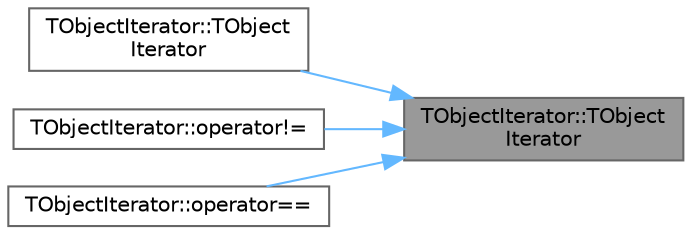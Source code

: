 digraph "TObjectIterator::TObjectIterator"
{
 // INTERACTIVE_SVG=YES
 // LATEX_PDF_SIZE
  bgcolor="transparent";
  edge [fontname=Helvetica,fontsize=10,labelfontname=Helvetica,labelfontsize=10];
  node [fontname=Helvetica,fontsize=10,shape=box,height=0.2,width=0.4];
  rankdir="RL";
  Node1 [id="Node000001",label="TObjectIterator::TObject\lIterator",height=0.2,width=0.4,color="gray40", fillcolor="grey60", style="filled", fontcolor="black",tooltip="Constructor."];
  Node1 -> Node2 [id="edge1_Node000001_Node000002",dir="back",color="steelblue1",style="solid",tooltip=" "];
  Node2 [id="Node000002",label="TObjectIterator::TObject\lIterator",height=0.2,width=0.4,color="grey40", fillcolor="white", style="filled",URL="$d3/d7e/classTObjectIterator.html#aa4a30fc926fddbf4eee47e1de260a53e",tooltip="Constructor."];
  Node1 -> Node3 [id="edge2_Node000001_Node000003",dir="back",color="steelblue1",style="solid",tooltip=" "];
  Node3 [id="Node000003",label="TObjectIterator::operator!=",height=0.2,width=0.4,color="grey40", fillcolor="white", style="filled",URL="$d3/d7e/classTObjectIterator.html#ac2348a07bf3a0806fe7af5fc9e191076",tooltip=" "];
  Node1 -> Node4 [id="edge3_Node000001_Node000004",dir="back",color="steelblue1",style="solid",tooltip=" "];
  Node4 [id="Node000004",label="TObjectIterator::operator==",height=0.2,width=0.4,color="grey40", fillcolor="white", style="filled",URL="$d3/d7e/classTObjectIterator.html#a9eb4e67f27775a0c5f78e6a231bc13d2",tooltip=" "];
}
